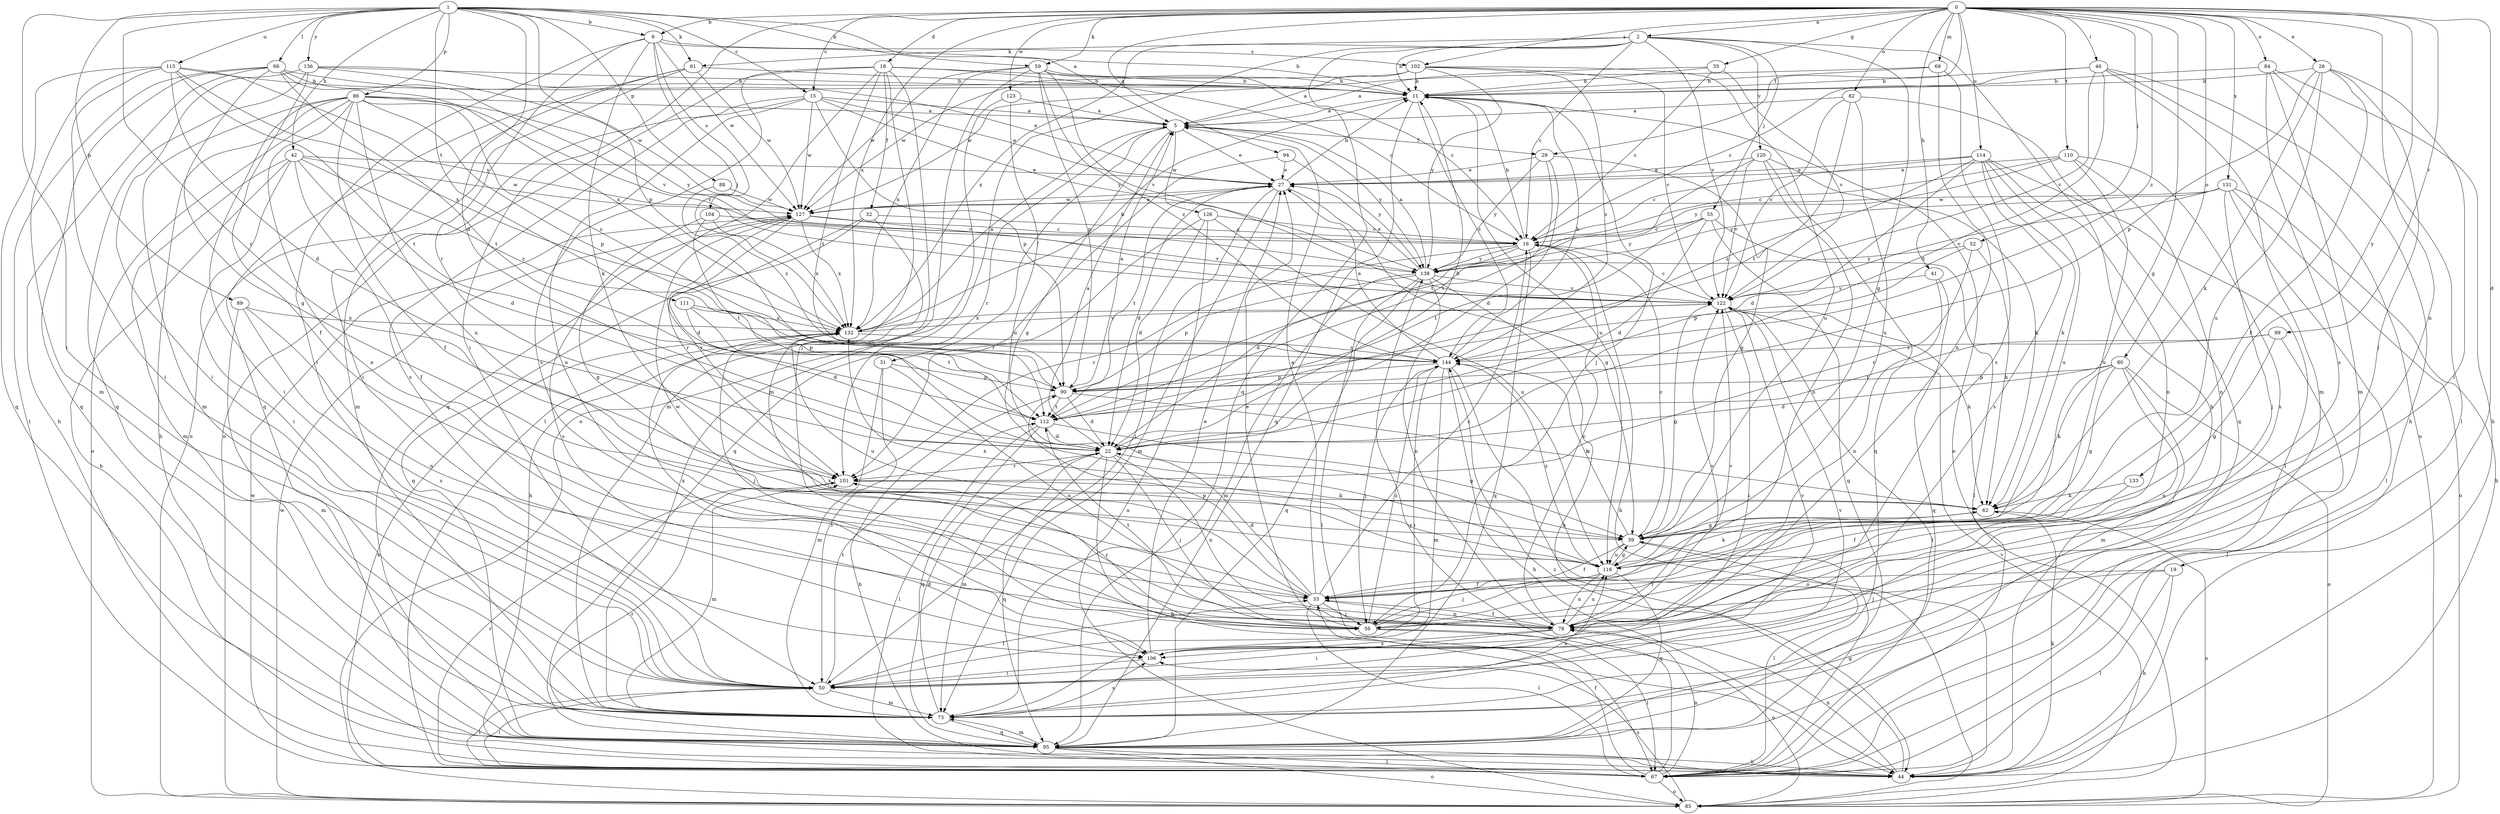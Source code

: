 strict digraph  {
0;
1;
2;
5;
6;
11;
15;
16;
18;
19;
22;
26;
27;
29;
31;
32;
33;
35;
39;
41;
42;
44;
46;
50;
52;
55;
56;
59;
61;
62;
66;
67;
69;
73;
78;
80;
82;
84;
85;
86;
88;
89;
90;
94;
95;
99;
101;
102;
104;
106;
110;
111;
112;
114;
115;
116;
120;
122;
123;
126;
127;
131;
132;
133;
136;
138;
144;
0 -> 2  [label=a];
0 -> 6  [label=b];
0 -> 15  [label=c];
0 -> 18  [label=d];
0 -> 19  [label=d];
0 -> 26  [label=e];
0 -> 29  [label=f];
0 -> 35  [label=g];
0 -> 39  [label=g];
0 -> 41  [label=h];
0 -> 46  [label=i];
0 -> 50  [label=i];
0 -> 52  [label=j];
0 -> 59  [label=k];
0 -> 69  [label=m];
0 -> 78  [label=n];
0 -> 80  [label=o];
0 -> 82  [label=o];
0 -> 84  [label=o];
0 -> 94  [label=q];
0 -> 99  [label=r];
0 -> 102  [label=s];
0 -> 110  [label=t];
0 -> 114  [label=u];
0 -> 123  [label=w];
0 -> 131  [label=x];
0 -> 132  [label=x];
0 -> 133  [label=y];
0 -> 144  [label=z];
1 -> 5  [label=a];
1 -> 6  [label=b];
1 -> 15  [label=c];
1 -> 22  [label=d];
1 -> 42  [label=h];
1 -> 50  [label=i];
1 -> 59  [label=k];
1 -> 61  [label=k];
1 -> 66  [label=l];
1 -> 86  [label=p];
1 -> 88  [label=p];
1 -> 89  [label=p];
1 -> 90  [label=p];
1 -> 101  [label=r];
1 -> 111  [label=t];
1 -> 115  [label=u];
1 -> 136  [label=y];
2 -> 11  [label=b];
2 -> 16  [label=c];
2 -> 39  [label=g];
2 -> 44  [label=h];
2 -> 55  [label=j];
2 -> 61  [label=k];
2 -> 85  [label=o];
2 -> 95  [label=q];
2 -> 120  [label=v];
2 -> 122  [label=v];
2 -> 132  [label=x];
5 -> 27  [label=e];
5 -> 29  [label=f];
5 -> 31  [label=f];
5 -> 39  [label=g];
5 -> 101  [label=r];
5 -> 126  [label=w];
5 -> 138  [label=y];
6 -> 11  [label=b];
6 -> 50  [label=i];
6 -> 62  [label=k];
6 -> 101  [label=r];
6 -> 102  [label=s];
6 -> 104  [label=s];
6 -> 127  [label=w];
6 -> 132  [label=j];
11 -> 5  [label=a];
11 -> 56  [label=j];
11 -> 85  [label=o];
11 -> 95  [label=q];
11 -> 116  [label=u];
11 -> 144  [label=z];
15 -> 5  [label=a];
15 -> 27  [label=e];
15 -> 73  [label=m];
15 -> 78  [label=n];
15 -> 90  [label=p];
15 -> 106  [label=s];
15 -> 127  [label=w];
15 -> 138  [label=y];
16 -> 11  [label=b];
16 -> 22  [label=d];
16 -> 44  [label=h];
16 -> 95  [label=q];
16 -> 101  [label=r];
16 -> 138  [label=y];
18 -> 11  [label=b];
18 -> 16  [label=c];
18 -> 32  [label=f];
18 -> 56  [label=j];
18 -> 67  [label=l];
18 -> 85  [label=o];
18 -> 95  [label=q];
18 -> 106  [label=s];
18 -> 112  [label=t];
19 -> 33  [label=f];
19 -> 44  [label=h];
19 -> 56  [label=j];
19 -> 67  [label=l];
22 -> 5  [label=a];
22 -> 11  [label=b];
22 -> 44  [label=h];
22 -> 56  [label=j];
22 -> 73  [label=m];
22 -> 78  [label=n];
22 -> 95  [label=q];
22 -> 101  [label=r];
26 -> 11  [label=b];
26 -> 33  [label=f];
26 -> 50  [label=i];
26 -> 56  [label=j];
26 -> 62  [label=k];
26 -> 90  [label=p];
26 -> 116  [label=u];
27 -> 11  [label=b];
27 -> 22  [label=d];
27 -> 39  [label=g];
27 -> 50  [label=i];
27 -> 73  [label=m];
27 -> 112  [label=t];
27 -> 127  [label=w];
29 -> 22  [label=d];
29 -> 27  [label=e];
29 -> 39  [label=g];
29 -> 112  [label=t];
29 -> 138  [label=y];
31 -> 50  [label=i];
31 -> 73  [label=m];
31 -> 78  [label=n];
31 -> 90  [label=p];
32 -> 16  [label=c];
32 -> 44  [label=h];
32 -> 95  [label=q];
32 -> 101  [label=r];
33 -> 5  [label=a];
33 -> 16  [label=c];
33 -> 22  [label=d];
33 -> 56  [label=j];
33 -> 67  [label=l];
33 -> 78  [label=n];
33 -> 90  [label=p];
33 -> 127  [label=w];
35 -> 5  [label=a];
35 -> 11  [label=b];
35 -> 16  [label=c];
35 -> 122  [label=v];
39 -> 16  [label=c];
39 -> 33  [label=f];
39 -> 67  [label=l];
39 -> 116  [label=u];
39 -> 144  [label=z];
41 -> 78  [label=n];
41 -> 95  [label=q];
41 -> 122  [label=v];
42 -> 22  [label=d];
42 -> 27  [label=e];
42 -> 33  [label=f];
42 -> 44  [label=h];
42 -> 50  [label=i];
42 -> 73  [label=m];
42 -> 127  [label=w];
42 -> 144  [label=z];
44 -> 62  [label=k];
44 -> 78  [label=n];
44 -> 144  [label=z];
46 -> 11  [label=b];
46 -> 16  [label=c];
46 -> 22  [label=d];
46 -> 44  [label=h];
46 -> 73  [label=m];
46 -> 85  [label=o];
46 -> 122  [label=v];
50 -> 33  [label=f];
50 -> 67  [label=l];
50 -> 73  [label=m];
50 -> 112  [label=t];
50 -> 122  [label=v];
52 -> 62  [label=k];
52 -> 90  [label=p];
52 -> 101  [label=r];
52 -> 138  [label=y];
55 -> 16  [label=c];
55 -> 22  [label=d];
55 -> 67  [label=l];
55 -> 95  [label=q];
55 -> 112  [label=t];
55 -> 138  [label=y];
56 -> 27  [label=e];
56 -> 67  [label=l];
56 -> 85  [label=o];
56 -> 101  [label=r];
56 -> 112  [label=t];
56 -> 122  [label=v];
56 -> 132  [label=x];
56 -> 144  [label=z];
59 -> 11  [label=b];
59 -> 16  [label=c];
59 -> 73  [label=m];
59 -> 90  [label=p];
59 -> 122  [label=v];
59 -> 127  [label=w];
59 -> 132  [label=x];
59 -> 144  [label=z];
61 -> 11  [label=b];
61 -> 50  [label=i];
61 -> 85  [label=o];
61 -> 95  [label=q];
61 -> 127  [label=w];
62 -> 39  [label=g];
62 -> 85  [label=o];
66 -> 11  [label=b];
66 -> 39  [label=g];
66 -> 44  [label=h];
66 -> 67  [label=l];
66 -> 95  [label=q];
66 -> 112  [label=t];
66 -> 122  [label=v];
66 -> 132  [label=x];
67 -> 33  [label=f];
67 -> 39  [label=g];
67 -> 50  [label=i];
67 -> 78  [label=n];
67 -> 85  [label=o];
67 -> 101  [label=r];
67 -> 127  [label=w];
67 -> 132  [label=x];
67 -> 138  [label=y];
69 -> 11  [label=b];
69 -> 78  [label=n];
69 -> 106  [label=s];
69 -> 127  [label=w];
73 -> 22  [label=d];
73 -> 95  [label=q];
73 -> 106  [label=s];
73 -> 116  [label=u];
73 -> 122  [label=v];
78 -> 16  [label=c];
78 -> 33  [label=f];
78 -> 50  [label=i];
78 -> 106  [label=s];
78 -> 116  [label=u];
78 -> 122  [label=v];
78 -> 132  [label=x];
80 -> 22  [label=d];
80 -> 39  [label=g];
80 -> 62  [label=k];
80 -> 73  [label=m];
80 -> 78  [label=n];
80 -> 85  [label=o];
80 -> 90  [label=p];
82 -> 5  [label=a];
82 -> 95  [label=q];
82 -> 112  [label=t];
82 -> 116  [label=u];
82 -> 122  [label=v];
84 -> 11  [label=b];
84 -> 44  [label=h];
84 -> 67  [label=l];
84 -> 73  [label=m];
84 -> 106  [label=s];
85 -> 106  [label=s];
85 -> 122  [label=v];
85 -> 127  [label=w];
86 -> 5  [label=a];
86 -> 33  [label=f];
86 -> 44  [label=h];
86 -> 50  [label=i];
86 -> 73  [label=m];
86 -> 78  [label=n];
86 -> 85  [label=o];
86 -> 90  [label=p];
86 -> 116  [label=u];
86 -> 122  [label=v];
86 -> 138  [label=y];
86 -> 144  [label=z];
88 -> 127  [label=w];
88 -> 144  [label=z];
89 -> 73  [label=m];
89 -> 78  [label=n];
89 -> 106  [label=s];
89 -> 132  [label=x];
90 -> 5  [label=a];
90 -> 22  [label=d];
90 -> 44  [label=h];
90 -> 62  [label=k];
90 -> 112  [label=t];
94 -> 27  [label=e];
94 -> 95  [label=q];
94 -> 138  [label=y];
95 -> 44  [label=h];
95 -> 67  [label=l];
95 -> 73  [label=m];
95 -> 85  [label=o];
95 -> 101  [label=r];
99 -> 39  [label=g];
99 -> 67  [label=l];
99 -> 112  [label=t];
99 -> 144  [label=z];
101 -> 62  [label=k];
101 -> 73  [label=m];
102 -> 5  [label=a];
102 -> 11  [label=b];
102 -> 116  [label=u];
102 -> 122  [label=v];
102 -> 127  [label=w];
102 -> 138  [label=y];
102 -> 144  [label=z];
104 -> 16  [label=c];
104 -> 39  [label=g];
104 -> 112  [label=t];
104 -> 132  [label=x];
106 -> 27  [label=e];
106 -> 50  [label=i];
110 -> 16  [label=c];
110 -> 27  [label=e];
110 -> 78  [label=n];
110 -> 106  [label=s];
110 -> 116  [label=u];
110 -> 138  [label=y];
111 -> 22  [label=d];
111 -> 90  [label=p];
111 -> 112  [label=t];
111 -> 132  [label=x];
112 -> 22  [label=d];
112 -> 39  [label=g];
112 -> 67  [label=l];
112 -> 95  [label=q];
114 -> 16  [label=c];
114 -> 22  [label=d];
114 -> 27  [label=e];
114 -> 62  [label=k];
114 -> 67  [label=l];
114 -> 78  [label=n];
114 -> 106  [label=s];
114 -> 116  [label=u];
114 -> 144  [label=z];
115 -> 11  [label=b];
115 -> 22  [label=d];
115 -> 50  [label=i];
115 -> 73  [label=m];
115 -> 95  [label=q];
115 -> 112  [label=t];
115 -> 132  [label=x];
115 -> 138  [label=y];
116 -> 33  [label=f];
116 -> 39  [label=g];
116 -> 56  [label=j];
116 -> 62  [label=k];
116 -> 78  [label=n];
116 -> 95  [label=q];
116 -> 132  [label=x];
116 -> 144  [label=z];
120 -> 27  [label=e];
120 -> 62  [label=k];
120 -> 78  [label=n];
120 -> 95  [label=q];
120 -> 112  [label=t];
120 -> 122  [label=v];
122 -> 16  [label=c];
122 -> 39  [label=g];
122 -> 50  [label=i];
122 -> 62  [label=k];
122 -> 67  [label=l];
122 -> 132  [label=x];
123 -> 5  [label=a];
123 -> 73  [label=m];
123 -> 116  [label=u];
126 -> 16  [label=c];
126 -> 22  [label=d];
126 -> 85  [label=o];
126 -> 101  [label=r];
126 -> 116  [label=u];
127 -> 16  [label=c];
127 -> 22  [label=d];
127 -> 27  [label=e];
127 -> 101  [label=r];
127 -> 106  [label=s];
127 -> 122  [label=v];
127 -> 132  [label=x];
131 -> 44  [label=h];
131 -> 56  [label=j];
131 -> 67  [label=l];
131 -> 85  [label=o];
131 -> 122  [label=v];
131 -> 127  [label=w];
131 -> 138  [label=y];
132 -> 5  [label=a];
132 -> 11  [label=b];
132 -> 56  [label=j];
132 -> 116  [label=u];
132 -> 122  [label=v];
132 -> 144  [label=z];
133 -> 33  [label=f];
133 -> 62  [label=k];
136 -> 11  [label=b];
136 -> 27  [label=e];
136 -> 33  [label=f];
136 -> 50  [label=i];
136 -> 95  [label=q];
136 -> 127  [label=w];
138 -> 5  [label=a];
138 -> 27  [label=e];
138 -> 44  [label=h];
138 -> 67  [label=l];
138 -> 73  [label=m];
138 -> 78  [label=n];
138 -> 90  [label=p];
138 -> 95  [label=q];
138 -> 122  [label=v];
144 -> 11  [label=b];
144 -> 27  [label=e];
144 -> 44  [label=h];
144 -> 50  [label=i];
144 -> 56  [label=j];
144 -> 73  [label=m];
144 -> 85  [label=o];
144 -> 90  [label=p];
}
